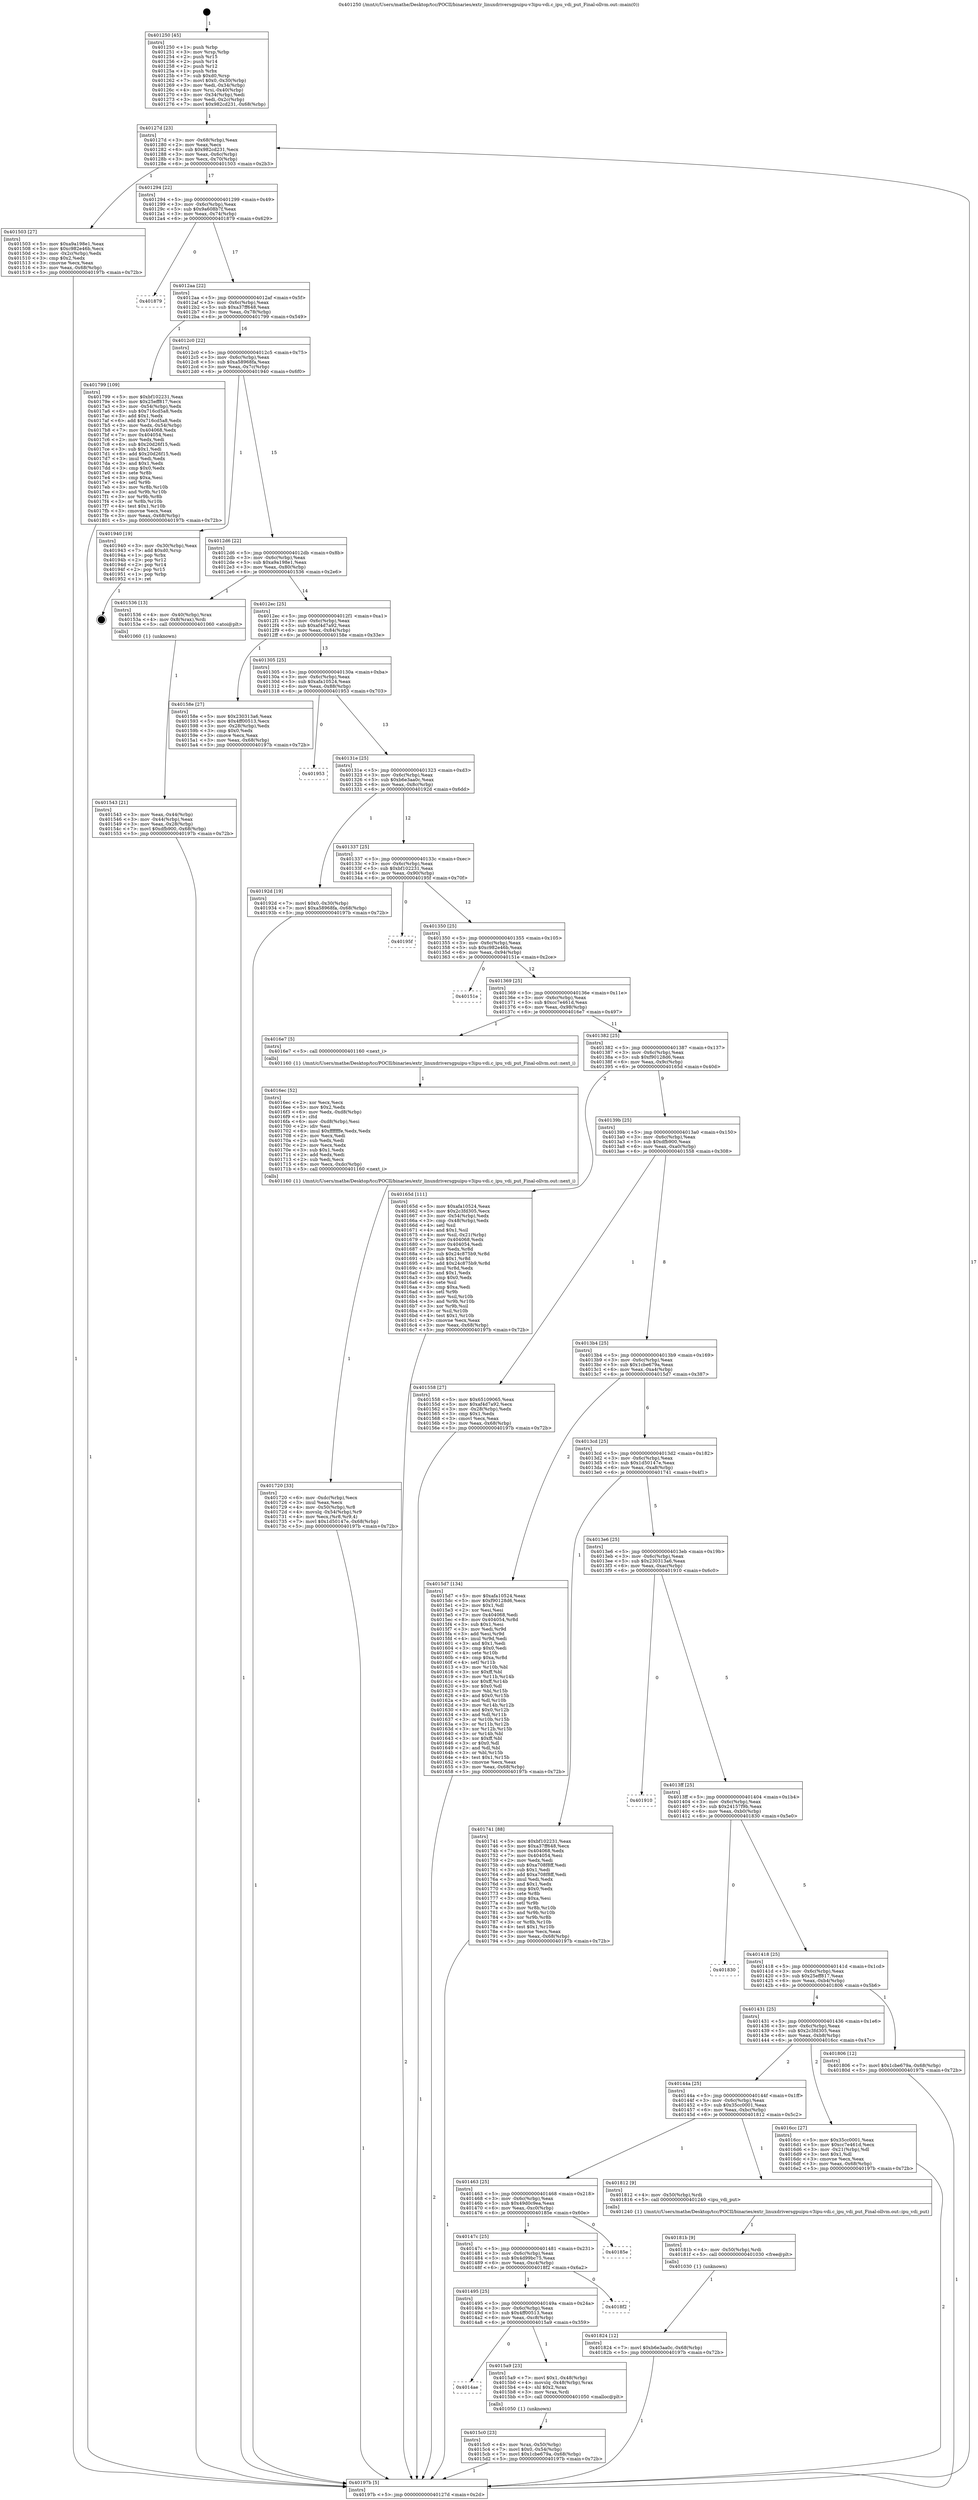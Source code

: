 digraph "0x401250" {
  label = "0x401250 (/mnt/c/Users/mathe/Desktop/tcc/POCII/binaries/extr_linuxdriversgpuipu-v3ipu-vdi.c_ipu_vdi_put_Final-ollvm.out::main(0))"
  labelloc = "t"
  node[shape=record]

  Entry [label="",width=0.3,height=0.3,shape=circle,fillcolor=black,style=filled]
  "0x40127d" [label="{
     0x40127d [23]\l
     | [instrs]\l
     &nbsp;&nbsp;0x40127d \<+3\>: mov -0x68(%rbp),%eax\l
     &nbsp;&nbsp;0x401280 \<+2\>: mov %eax,%ecx\l
     &nbsp;&nbsp;0x401282 \<+6\>: sub $0x982cd231,%ecx\l
     &nbsp;&nbsp;0x401288 \<+3\>: mov %eax,-0x6c(%rbp)\l
     &nbsp;&nbsp;0x40128b \<+3\>: mov %ecx,-0x70(%rbp)\l
     &nbsp;&nbsp;0x40128e \<+6\>: je 0000000000401503 \<main+0x2b3\>\l
  }"]
  "0x401503" [label="{
     0x401503 [27]\l
     | [instrs]\l
     &nbsp;&nbsp;0x401503 \<+5\>: mov $0xa9a198e1,%eax\l
     &nbsp;&nbsp;0x401508 \<+5\>: mov $0xc982e46b,%ecx\l
     &nbsp;&nbsp;0x40150d \<+3\>: mov -0x2c(%rbp),%edx\l
     &nbsp;&nbsp;0x401510 \<+3\>: cmp $0x2,%edx\l
     &nbsp;&nbsp;0x401513 \<+3\>: cmovne %ecx,%eax\l
     &nbsp;&nbsp;0x401516 \<+3\>: mov %eax,-0x68(%rbp)\l
     &nbsp;&nbsp;0x401519 \<+5\>: jmp 000000000040197b \<main+0x72b\>\l
  }"]
  "0x401294" [label="{
     0x401294 [22]\l
     | [instrs]\l
     &nbsp;&nbsp;0x401294 \<+5\>: jmp 0000000000401299 \<main+0x49\>\l
     &nbsp;&nbsp;0x401299 \<+3\>: mov -0x6c(%rbp),%eax\l
     &nbsp;&nbsp;0x40129c \<+5\>: sub $0x9a608b7f,%eax\l
     &nbsp;&nbsp;0x4012a1 \<+3\>: mov %eax,-0x74(%rbp)\l
     &nbsp;&nbsp;0x4012a4 \<+6\>: je 0000000000401879 \<main+0x629\>\l
  }"]
  "0x40197b" [label="{
     0x40197b [5]\l
     | [instrs]\l
     &nbsp;&nbsp;0x40197b \<+5\>: jmp 000000000040127d \<main+0x2d\>\l
  }"]
  "0x401250" [label="{
     0x401250 [45]\l
     | [instrs]\l
     &nbsp;&nbsp;0x401250 \<+1\>: push %rbp\l
     &nbsp;&nbsp;0x401251 \<+3\>: mov %rsp,%rbp\l
     &nbsp;&nbsp;0x401254 \<+2\>: push %r15\l
     &nbsp;&nbsp;0x401256 \<+2\>: push %r14\l
     &nbsp;&nbsp;0x401258 \<+2\>: push %r12\l
     &nbsp;&nbsp;0x40125a \<+1\>: push %rbx\l
     &nbsp;&nbsp;0x40125b \<+7\>: sub $0xd0,%rsp\l
     &nbsp;&nbsp;0x401262 \<+7\>: movl $0x0,-0x30(%rbp)\l
     &nbsp;&nbsp;0x401269 \<+3\>: mov %edi,-0x34(%rbp)\l
     &nbsp;&nbsp;0x40126c \<+4\>: mov %rsi,-0x40(%rbp)\l
     &nbsp;&nbsp;0x401270 \<+3\>: mov -0x34(%rbp),%edi\l
     &nbsp;&nbsp;0x401273 \<+3\>: mov %edi,-0x2c(%rbp)\l
     &nbsp;&nbsp;0x401276 \<+7\>: movl $0x982cd231,-0x68(%rbp)\l
  }"]
  Exit [label="",width=0.3,height=0.3,shape=circle,fillcolor=black,style=filled,peripheries=2]
  "0x401879" [label="{
     0x401879\l
  }", style=dashed]
  "0x4012aa" [label="{
     0x4012aa [22]\l
     | [instrs]\l
     &nbsp;&nbsp;0x4012aa \<+5\>: jmp 00000000004012af \<main+0x5f\>\l
     &nbsp;&nbsp;0x4012af \<+3\>: mov -0x6c(%rbp),%eax\l
     &nbsp;&nbsp;0x4012b2 \<+5\>: sub $0xa37ff648,%eax\l
     &nbsp;&nbsp;0x4012b7 \<+3\>: mov %eax,-0x78(%rbp)\l
     &nbsp;&nbsp;0x4012ba \<+6\>: je 0000000000401799 \<main+0x549\>\l
  }"]
  "0x401824" [label="{
     0x401824 [12]\l
     | [instrs]\l
     &nbsp;&nbsp;0x401824 \<+7\>: movl $0xb6e3aa0c,-0x68(%rbp)\l
     &nbsp;&nbsp;0x40182b \<+5\>: jmp 000000000040197b \<main+0x72b\>\l
  }"]
  "0x401799" [label="{
     0x401799 [109]\l
     | [instrs]\l
     &nbsp;&nbsp;0x401799 \<+5\>: mov $0xbf102231,%eax\l
     &nbsp;&nbsp;0x40179e \<+5\>: mov $0x25eff817,%ecx\l
     &nbsp;&nbsp;0x4017a3 \<+3\>: mov -0x54(%rbp),%edx\l
     &nbsp;&nbsp;0x4017a6 \<+6\>: sub $0x716cd5a8,%edx\l
     &nbsp;&nbsp;0x4017ac \<+3\>: add $0x1,%edx\l
     &nbsp;&nbsp;0x4017af \<+6\>: add $0x716cd5a8,%edx\l
     &nbsp;&nbsp;0x4017b5 \<+3\>: mov %edx,-0x54(%rbp)\l
     &nbsp;&nbsp;0x4017b8 \<+7\>: mov 0x404068,%edx\l
     &nbsp;&nbsp;0x4017bf \<+7\>: mov 0x404054,%esi\l
     &nbsp;&nbsp;0x4017c6 \<+2\>: mov %edx,%edi\l
     &nbsp;&nbsp;0x4017c8 \<+6\>: sub $0x20d26f15,%edi\l
     &nbsp;&nbsp;0x4017ce \<+3\>: sub $0x1,%edi\l
     &nbsp;&nbsp;0x4017d1 \<+6\>: add $0x20d26f15,%edi\l
     &nbsp;&nbsp;0x4017d7 \<+3\>: imul %edi,%edx\l
     &nbsp;&nbsp;0x4017da \<+3\>: and $0x1,%edx\l
     &nbsp;&nbsp;0x4017dd \<+3\>: cmp $0x0,%edx\l
     &nbsp;&nbsp;0x4017e0 \<+4\>: sete %r8b\l
     &nbsp;&nbsp;0x4017e4 \<+3\>: cmp $0xa,%esi\l
     &nbsp;&nbsp;0x4017e7 \<+4\>: setl %r9b\l
     &nbsp;&nbsp;0x4017eb \<+3\>: mov %r8b,%r10b\l
     &nbsp;&nbsp;0x4017ee \<+3\>: and %r9b,%r10b\l
     &nbsp;&nbsp;0x4017f1 \<+3\>: xor %r9b,%r8b\l
     &nbsp;&nbsp;0x4017f4 \<+3\>: or %r8b,%r10b\l
     &nbsp;&nbsp;0x4017f7 \<+4\>: test $0x1,%r10b\l
     &nbsp;&nbsp;0x4017fb \<+3\>: cmovne %ecx,%eax\l
     &nbsp;&nbsp;0x4017fe \<+3\>: mov %eax,-0x68(%rbp)\l
     &nbsp;&nbsp;0x401801 \<+5\>: jmp 000000000040197b \<main+0x72b\>\l
  }"]
  "0x4012c0" [label="{
     0x4012c0 [22]\l
     | [instrs]\l
     &nbsp;&nbsp;0x4012c0 \<+5\>: jmp 00000000004012c5 \<main+0x75\>\l
     &nbsp;&nbsp;0x4012c5 \<+3\>: mov -0x6c(%rbp),%eax\l
     &nbsp;&nbsp;0x4012c8 \<+5\>: sub $0xa58968fa,%eax\l
     &nbsp;&nbsp;0x4012cd \<+3\>: mov %eax,-0x7c(%rbp)\l
     &nbsp;&nbsp;0x4012d0 \<+6\>: je 0000000000401940 \<main+0x6f0\>\l
  }"]
  "0x40181b" [label="{
     0x40181b [9]\l
     | [instrs]\l
     &nbsp;&nbsp;0x40181b \<+4\>: mov -0x50(%rbp),%rdi\l
     &nbsp;&nbsp;0x40181f \<+5\>: call 0000000000401030 \<free@plt\>\l
     | [calls]\l
     &nbsp;&nbsp;0x401030 \{1\} (unknown)\l
  }"]
  "0x401940" [label="{
     0x401940 [19]\l
     | [instrs]\l
     &nbsp;&nbsp;0x401940 \<+3\>: mov -0x30(%rbp),%eax\l
     &nbsp;&nbsp;0x401943 \<+7\>: add $0xd0,%rsp\l
     &nbsp;&nbsp;0x40194a \<+1\>: pop %rbx\l
     &nbsp;&nbsp;0x40194b \<+2\>: pop %r12\l
     &nbsp;&nbsp;0x40194d \<+2\>: pop %r14\l
     &nbsp;&nbsp;0x40194f \<+2\>: pop %r15\l
     &nbsp;&nbsp;0x401951 \<+1\>: pop %rbp\l
     &nbsp;&nbsp;0x401952 \<+1\>: ret\l
  }"]
  "0x4012d6" [label="{
     0x4012d6 [22]\l
     | [instrs]\l
     &nbsp;&nbsp;0x4012d6 \<+5\>: jmp 00000000004012db \<main+0x8b\>\l
     &nbsp;&nbsp;0x4012db \<+3\>: mov -0x6c(%rbp),%eax\l
     &nbsp;&nbsp;0x4012de \<+5\>: sub $0xa9a198e1,%eax\l
     &nbsp;&nbsp;0x4012e3 \<+3\>: mov %eax,-0x80(%rbp)\l
     &nbsp;&nbsp;0x4012e6 \<+6\>: je 0000000000401536 \<main+0x2e6\>\l
  }"]
  "0x401720" [label="{
     0x401720 [33]\l
     | [instrs]\l
     &nbsp;&nbsp;0x401720 \<+6\>: mov -0xdc(%rbp),%ecx\l
     &nbsp;&nbsp;0x401726 \<+3\>: imul %eax,%ecx\l
     &nbsp;&nbsp;0x401729 \<+4\>: mov -0x50(%rbp),%r8\l
     &nbsp;&nbsp;0x40172d \<+4\>: movslq -0x54(%rbp),%r9\l
     &nbsp;&nbsp;0x401731 \<+4\>: mov %ecx,(%r8,%r9,4)\l
     &nbsp;&nbsp;0x401735 \<+7\>: movl $0x1d50147e,-0x68(%rbp)\l
     &nbsp;&nbsp;0x40173c \<+5\>: jmp 000000000040197b \<main+0x72b\>\l
  }"]
  "0x401536" [label="{
     0x401536 [13]\l
     | [instrs]\l
     &nbsp;&nbsp;0x401536 \<+4\>: mov -0x40(%rbp),%rax\l
     &nbsp;&nbsp;0x40153a \<+4\>: mov 0x8(%rax),%rdi\l
     &nbsp;&nbsp;0x40153e \<+5\>: call 0000000000401060 \<atoi@plt\>\l
     | [calls]\l
     &nbsp;&nbsp;0x401060 \{1\} (unknown)\l
  }"]
  "0x4012ec" [label="{
     0x4012ec [25]\l
     | [instrs]\l
     &nbsp;&nbsp;0x4012ec \<+5\>: jmp 00000000004012f1 \<main+0xa1\>\l
     &nbsp;&nbsp;0x4012f1 \<+3\>: mov -0x6c(%rbp),%eax\l
     &nbsp;&nbsp;0x4012f4 \<+5\>: sub $0xaf4d7a92,%eax\l
     &nbsp;&nbsp;0x4012f9 \<+6\>: mov %eax,-0x84(%rbp)\l
     &nbsp;&nbsp;0x4012ff \<+6\>: je 000000000040158e \<main+0x33e\>\l
  }"]
  "0x401543" [label="{
     0x401543 [21]\l
     | [instrs]\l
     &nbsp;&nbsp;0x401543 \<+3\>: mov %eax,-0x44(%rbp)\l
     &nbsp;&nbsp;0x401546 \<+3\>: mov -0x44(%rbp),%eax\l
     &nbsp;&nbsp;0x401549 \<+3\>: mov %eax,-0x28(%rbp)\l
     &nbsp;&nbsp;0x40154c \<+7\>: movl $0xdfb900,-0x68(%rbp)\l
     &nbsp;&nbsp;0x401553 \<+5\>: jmp 000000000040197b \<main+0x72b\>\l
  }"]
  "0x4016ec" [label="{
     0x4016ec [52]\l
     | [instrs]\l
     &nbsp;&nbsp;0x4016ec \<+2\>: xor %ecx,%ecx\l
     &nbsp;&nbsp;0x4016ee \<+5\>: mov $0x2,%edx\l
     &nbsp;&nbsp;0x4016f3 \<+6\>: mov %edx,-0xd8(%rbp)\l
     &nbsp;&nbsp;0x4016f9 \<+1\>: cltd\l
     &nbsp;&nbsp;0x4016fa \<+6\>: mov -0xd8(%rbp),%esi\l
     &nbsp;&nbsp;0x401700 \<+2\>: idiv %esi\l
     &nbsp;&nbsp;0x401702 \<+6\>: imul $0xfffffffe,%edx,%edx\l
     &nbsp;&nbsp;0x401708 \<+2\>: mov %ecx,%edi\l
     &nbsp;&nbsp;0x40170a \<+2\>: sub %edx,%edi\l
     &nbsp;&nbsp;0x40170c \<+2\>: mov %ecx,%edx\l
     &nbsp;&nbsp;0x40170e \<+3\>: sub $0x1,%edx\l
     &nbsp;&nbsp;0x401711 \<+2\>: add %edx,%edi\l
     &nbsp;&nbsp;0x401713 \<+2\>: sub %edi,%ecx\l
     &nbsp;&nbsp;0x401715 \<+6\>: mov %ecx,-0xdc(%rbp)\l
     &nbsp;&nbsp;0x40171b \<+5\>: call 0000000000401160 \<next_i\>\l
     | [calls]\l
     &nbsp;&nbsp;0x401160 \{1\} (/mnt/c/Users/mathe/Desktop/tcc/POCII/binaries/extr_linuxdriversgpuipu-v3ipu-vdi.c_ipu_vdi_put_Final-ollvm.out::next_i)\l
  }"]
  "0x40158e" [label="{
     0x40158e [27]\l
     | [instrs]\l
     &nbsp;&nbsp;0x40158e \<+5\>: mov $0x230313a6,%eax\l
     &nbsp;&nbsp;0x401593 \<+5\>: mov $0x4ff00513,%ecx\l
     &nbsp;&nbsp;0x401598 \<+3\>: mov -0x28(%rbp),%edx\l
     &nbsp;&nbsp;0x40159b \<+3\>: cmp $0x0,%edx\l
     &nbsp;&nbsp;0x40159e \<+3\>: cmove %ecx,%eax\l
     &nbsp;&nbsp;0x4015a1 \<+3\>: mov %eax,-0x68(%rbp)\l
     &nbsp;&nbsp;0x4015a4 \<+5\>: jmp 000000000040197b \<main+0x72b\>\l
  }"]
  "0x401305" [label="{
     0x401305 [25]\l
     | [instrs]\l
     &nbsp;&nbsp;0x401305 \<+5\>: jmp 000000000040130a \<main+0xba\>\l
     &nbsp;&nbsp;0x40130a \<+3\>: mov -0x6c(%rbp),%eax\l
     &nbsp;&nbsp;0x40130d \<+5\>: sub $0xafa10524,%eax\l
     &nbsp;&nbsp;0x401312 \<+6\>: mov %eax,-0x88(%rbp)\l
     &nbsp;&nbsp;0x401318 \<+6\>: je 0000000000401953 \<main+0x703\>\l
  }"]
  "0x4015c0" [label="{
     0x4015c0 [23]\l
     | [instrs]\l
     &nbsp;&nbsp;0x4015c0 \<+4\>: mov %rax,-0x50(%rbp)\l
     &nbsp;&nbsp;0x4015c4 \<+7\>: movl $0x0,-0x54(%rbp)\l
     &nbsp;&nbsp;0x4015cb \<+7\>: movl $0x1cbe679a,-0x68(%rbp)\l
     &nbsp;&nbsp;0x4015d2 \<+5\>: jmp 000000000040197b \<main+0x72b\>\l
  }"]
  "0x401953" [label="{
     0x401953\l
  }", style=dashed]
  "0x40131e" [label="{
     0x40131e [25]\l
     | [instrs]\l
     &nbsp;&nbsp;0x40131e \<+5\>: jmp 0000000000401323 \<main+0xd3\>\l
     &nbsp;&nbsp;0x401323 \<+3\>: mov -0x6c(%rbp),%eax\l
     &nbsp;&nbsp;0x401326 \<+5\>: sub $0xb6e3aa0c,%eax\l
     &nbsp;&nbsp;0x40132b \<+6\>: mov %eax,-0x8c(%rbp)\l
     &nbsp;&nbsp;0x401331 \<+6\>: je 000000000040192d \<main+0x6dd\>\l
  }"]
  "0x4014ae" [label="{
     0x4014ae\l
  }", style=dashed]
  "0x40192d" [label="{
     0x40192d [19]\l
     | [instrs]\l
     &nbsp;&nbsp;0x40192d \<+7\>: movl $0x0,-0x30(%rbp)\l
     &nbsp;&nbsp;0x401934 \<+7\>: movl $0xa58968fa,-0x68(%rbp)\l
     &nbsp;&nbsp;0x40193b \<+5\>: jmp 000000000040197b \<main+0x72b\>\l
  }"]
  "0x401337" [label="{
     0x401337 [25]\l
     | [instrs]\l
     &nbsp;&nbsp;0x401337 \<+5\>: jmp 000000000040133c \<main+0xec\>\l
     &nbsp;&nbsp;0x40133c \<+3\>: mov -0x6c(%rbp),%eax\l
     &nbsp;&nbsp;0x40133f \<+5\>: sub $0xbf102231,%eax\l
     &nbsp;&nbsp;0x401344 \<+6\>: mov %eax,-0x90(%rbp)\l
     &nbsp;&nbsp;0x40134a \<+6\>: je 000000000040195f \<main+0x70f\>\l
  }"]
  "0x4015a9" [label="{
     0x4015a9 [23]\l
     | [instrs]\l
     &nbsp;&nbsp;0x4015a9 \<+7\>: movl $0x1,-0x48(%rbp)\l
     &nbsp;&nbsp;0x4015b0 \<+4\>: movslq -0x48(%rbp),%rax\l
     &nbsp;&nbsp;0x4015b4 \<+4\>: shl $0x2,%rax\l
     &nbsp;&nbsp;0x4015b8 \<+3\>: mov %rax,%rdi\l
     &nbsp;&nbsp;0x4015bb \<+5\>: call 0000000000401050 \<malloc@plt\>\l
     | [calls]\l
     &nbsp;&nbsp;0x401050 \{1\} (unknown)\l
  }"]
  "0x40195f" [label="{
     0x40195f\l
  }", style=dashed]
  "0x401350" [label="{
     0x401350 [25]\l
     | [instrs]\l
     &nbsp;&nbsp;0x401350 \<+5\>: jmp 0000000000401355 \<main+0x105\>\l
     &nbsp;&nbsp;0x401355 \<+3\>: mov -0x6c(%rbp),%eax\l
     &nbsp;&nbsp;0x401358 \<+5\>: sub $0xc982e46b,%eax\l
     &nbsp;&nbsp;0x40135d \<+6\>: mov %eax,-0x94(%rbp)\l
     &nbsp;&nbsp;0x401363 \<+6\>: je 000000000040151e \<main+0x2ce\>\l
  }"]
  "0x401495" [label="{
     0x401495 [25]\l
     | [instrs]\l
     &nbsp;&nbsp;0x401495 \<+5\>: jmp 000000000040149a \<main+0x24a\>\l
     &nbsp;&nbsp;0x40149a \<+3\>: mov -0x6c(%rbp),%eax\l
     &nbsp;&nbsp;0x40149d \<+5\>: sub $0x4ff00513,%eax\l
     &nbsp;&nbsp;0x4014a2 \<+6\>: mov %eax,-0xc8(%rbp)\l
     &nbsp;&nbsp;0x4014a8 \<+6\>: je 00000000004015a9 \<main+0x359\>\l
  }"]
  "0x40151e" [label="{
     0x40151e\l
  }", style=dashed]
  "0x401369" [label="{
     0x401369 [25]\l
     | [instrs]\l
     &nbsp;&nbsp;0x401369 \<+5\>: jmp 000000000040136e \<main+0x11e\>\l
     &nbsp;&nbsp;0x40136e \<+3\>: mov -0x6c(%rbp),%eax\l
     &nbsp;&nbsp;0x401371 \<+5\>: sub $0xcc7e461d,%eax\l
     &nbsp;&nbsp;0x401376 \<+6\>: mov %eax,-0x98(%rbp)\l
     &nbsp;&nbsp;0x40137c \<+6\>: je 00000000004016e7 \<main+0x497\>\l
  }"]
  "0x4018f2" [label="{
     0x4018f2\l
  }", style=dashed]
  "0x4016e7" [label="{
     0x4016e7 [5]\l
     | [instrs]\l
     &nbsp;&nbsp;0x4016e7 \<+5\>: call 0000000000401160 \<next_i\>\l
     | [calls]\l
     &nbsp;&nbsp;0x401160 \{1\} (/mnt/c/Users/mathe/Desktop/tcc/POCII/binaries/extr_linuxdriversgpuipu-v3ipu-vdi.c_ipu_vdi_put_Final-ollvm.out::next_i)\l
  }"]
  "0x401382" [label="{
     0x401382 [25]\l
     | [instrs]\l
     &nbsp;&nbsp;0x401382 \<+5\>: jmp 0000000000401387 \<main+0x137\>\l
     &nbsp;&nbsp;0x401387 \<+3\>: mov -0x6c(%rbp),%eax\l
     &nbsp;&nbsp;0x40138a \<+5\>: sub $0xf90128d6,%eax\l
     &nbsp;&nbsp;0x40138f \<+6\>: mov %eax,-0x9c(%rbp)\l
     &nbsp;&nbsp;0x401395 \<+6\>: je 000000000040165d \<main+0x40d\>\l
  }"]
  "0x40147c" [label="{
     0x40147c [25]\l
     | [instrs]\l
     &nbsp;&nbsp;0x40147c \<+5\>: jmp 0000000000401481 \<main+0x231\>\l
     &nbsp;&nbsp;0x401481 \<+3\>: mov -0x6c(%rbp),%eax\l
     &nbsp;&nbsp;0x401484 \<+5\>: sub $0x4d99bc75,%eax\l
     &nbsp;&nbsp;0x401489 \<+6\>: mov %eax,-0xc4(%rbp)\l
     &nbsp;&nbsp;0x40148f \<+6\>: je 00000000004018f2 \<main+0x6a2\>\l
  }"]
  "0x40165d" [label="{
     0x40165d [111]\l
     | [instrs]\l
     &nbsp;&nbsp;0x40165d \<+5\>: mov $0xafa10524,%eax\l
     &nbsp;&nbsp;0x401662 \<+5\>: mov $0x2c3fd305,%ecx\l
     &nbsp;&nbsp;0x401667 \<+3\>: mov -0x54(%rbp),%edx\l
     &nbsp;&nbsp;0x40166a \<+3\>: cmp -0x48(%rbp),%edx\l
     &nbsp;&nbsp;0x40166d \<+4\>: setl %sil\l
     &nbsp;&nbsp;0x401671 \<+4\>: and $0x1,%sil\l
     &nbsp;&nbsp;0x401675 \<+4\>: mov %sil,-0x21(%rbp)\l
     &nbsp;&nbsp;0x401679 \<+7\>: mov 0x404068,%edx\l
     &nbsp;&nbsp;0x401680 \<+7\>: mov 0x404054,%edi\l
     &nbsp;&nbsp;0x401687 \<+3\>: mov %edx,%r8d\l
     &nbsp;&nbsp;0x40168a \<+7\>: sub $0x24c875b9,%r8d\l
     &nbsp;&nbsp;0x401691 \<+4\>: sub $0x1,%r8d\l
     &nbsp;&nbsp;0x401695 \<+7\>: add $0x24c875b9,%r8d\l
     &nbsp;&nbsp;0x40169c \<+4\>: imul %r8d,%edx\l
     &nbsp;&nbsp;0x4016a0 \<+3\>: and $0x1,%edx\l
     &nbsp;&nbsp;0x4016a3 \<+3\>: cmp $0x0,%edx\l
     &nbsp;&nbsp;0x4016a6 \<+4\>: sete %sil\l
     &nbsp;&nbsp;0x4016aa \<+3\>: cmp $0xa,%edi\l
     &nbsp;&nbsp;0x4016ad \<+4\>: setl %r9b\l
     &nbsp;&nbsp;0x4016b1 \<+3\>: mov %sil,%r10b\l
     &nbsp;&nbsp;0x4016b4 \<+3\>: and %r9b,%r10b\l
     &nbsp;&nbsp;0x4016b7 \<+3\>: xor %r9b,%sil\l
     &nbsp;&nbsp;0x4016ba \<+3\>: or %sil,%r10b\l
     &nbsp;&nbsp;0x4016bd \<+4\>: test $0x1,%r10b\l
     &nbsp;&nbsp;0x4016c1 \<+3\>: cmovne %ecx,%eax\l
     &nbsp;&nbsp;0x4016c4 \<+3\>: mov %eax,-0x68(%rbp)\l
     &nbsp;&nbsp;0x4016c7 \<+5\>: jmp 000000000040197b \<main+0x72b\>\l
  }"]
  "0x40139b" [label="{
     0x40139b [25]\l
     | [instrs]\l
     &nbsp;&nbsp;0x40139b \<+5\>: jmp 00000000004013a0 \<main+0x150\>\l
     &nbsp;&nbsp;0x4013a0 \<+3\>: mov -0x6c(%rbp),%eax\l
     &nbsp;&nbsp;0x4013a3 \<+5\>: sub $0xdfb900,%eax\l
     &nbsp;&nbsp;0x4013a8 \<+6\>: mov %eax,-0xa0(%rbp)\l
     &nbsp;&nbsp;0x4013ae \<+6\>: je 0000000000401558 \<main+0x308\>\l
  }"]
  "0x40185e" [label="{
     0x40185e\l
  }", style=dashed]
  "0x401558" [label="{
     0x401558 [27]\l
     | [instrs]\l
     &nbsp;&nbsp;0x401558 \<+5\>: mov $0x65109065,%eax\l
     &nbsp;&nbsp;0x40155d \<+5\>: mov $0xaf4d7a92,%ecx\l
     &nbsp;&nbsp;0x401562 \<+3\>: mov -0x28(%rbp),%edx\l
     &nbsp;&nbsp;0x401565 \<+3\>: cmp $0x1,%edx\l
     &nbsp;&nbsp;0x401568 \<+3\>: cmovl %ecx,%eax\l
     &nbsp;&nbsp;0x40156b \<+3\>: mov %eax,-0x68(%rbp)\l
     &nbsp;&nbsp;0x40156e \<+5\>: jmp 000000000040197b \<main+0x72b\>\l
  }"]
  "0x4013b4" [label="{
     0x4013b4 [25]\l
     | [instrs]\l
     &nbsp;&nbsp;0x4013b4 \<+5\>: jmp 00000000004013b9 \<main+0x169\>\l
     &nbsp;&nbsp;0x4013b9 \<+3\>: mov -0x6c(%rbp),%eax\l
     &nbsp;&nbsp;0x4013bc \<+5\>: sub $0x1cbe679a,%eax\l
     &nbsp;&nbsp;0x4013c1 \<+6\>: mov %eax,-0xa4(%rbp)\l
     &nbsp;&nbsp;0x4013c7 \<+6\>: je 00000000004015d7 \<main+0x387\>\l
  }"]
  "0x401463" [label="{
     0x401463 [25]\l
     | [instrs]\l
     &nbsp;&nbsp;0x401463 \<+5\>: jmp 0000000000401468 \<main+0x218\>\l
     &nbsp;&nbsp;0x401468 \<+3\>: mov -0x6c(%rbp),%eax\l
     &nbsp;&nbsp;0x40146b \<+5\>: sub $0x49d0c9ea,%eax\l
     &nbsp;&nbsp;0x401470 \<+6\>: mov %eax,-0xc0(%rbp)\l
     &nbsp;&nbsp;0x401476 \<+6\>: je 000000000040185e \<main+0x60e\>\l
  }"]
  "0x4015d7" [label="{
     0x4015d7 [134]\l
     | [instrs]\l
     &nbsp;&nbsp;0x4015d7 \<+5\>: mov $0xafa10524,%eax\l
     &nbsp;&nbsp;0x4015dc \<+5\>: mov $0xf90128d6,%ecx\l
     &nbsp;&nbsp;0x4015e1 \<+2\>: mov $0x1,%dl\l
     &nbsp;&nbsp;0x4015e3 \<+2\>: xor %esi,%esi\l
     &nbsp;&nbsp;0x4015e5 \<+7\>: mov 0x404068,%edi\l
     &nbsp;&nbsp;0x4015ec \<+8\>: mov 0x404054,%r8d\l
     &nbsp;&nbsp;0x4015f4 \<+3\>: sub $0x1,%esi\l
     &nbsp;&nbsp;0x4015f7 \<+3\>: mov %edi,%r9d\l
     &nbsp;&nbsp;0x4015fa \<+3\>: add %esi,%r9d\l
     &nbsp;&nbsp;0x4015fd \<+4\>: imul %r9d,%edi\l
     &nbsp;&nbsp;0x401601 \<+3\>: and $0x1,%edi\l
     &nbsp;&nbsp;0x401604 \<+3\>: cmp $0x0,%edi\l
     &nbsp;&nbsp;0x401607 \<+4\>: sete %r10b\l
     &nbsp;&nbsp;0x40160b \<+4\>: cmp $0xa,%r8d\l
     &nbsp;&nbsp;0x40160f \<+4\>: setl %r11b\l
     &nbsp;&nbsp;0x401613 \<+3\>: mov %r10b,%bl\l
     &nbsp;&nbsp;0x401616 \<+3\>: xor $0xff,%bl\l
     &nbsp;&nbsp;0x401619 \<+3\>: mov %r11b,%r14b\l
     &nbsp;&nbsp;0x40161c \<+4\>: xor $0xff,%r14b\l
     &nbsp;&nbsp;0x401620 \<+3\>: xor $0x0,%dl\l
     &nbsp;&nbsp;0x401623 \<+3\>: mov %bl,%r15b\l
     &nbsp;&nbsp;0x401626 \<+4\>: and $0x0,%r15b\l
     &nbsp;&nbsp;0x40162a \<+3\>: and %dl,%r10b\l
     &nbsp;&nbsp;0x40162d \<+3\>: mov %r14b,%r12b\l
     &nbsp;&nbsp;0x401630 \<+4\>: and $0x0,%r12b\l
     &nbsp;&nbsp;0x401634 \<+3\>: and %dl,%r11b\l
     &nbsp;&nbsp;0x401637 \<+3\>: or %r10b,%r15b\l
     &nbsp;&nbsp;0x40163a \<+3\>: or %r11b,%r12b\l
     &nbsp;&nbsp;0x40163d \<+3\>: xor %r12b,%r15b\l
     &nbsp;&nbsp;0x401640 \<+3\>: or %r14b,%bl\l
     &nbsp;&nbsp;0x401643 \<+3\>: xor $0xff,%bl\l
     &nbsp;&nbsp;0x401646 \<+3\>: or $0x0,%dl\l
     &nbsp;&nbsp;0x401649 \<+2\>: and %dl,%bl\l
     &nbsp;&nbsp;0x40164b \<+3\>: or %bl,%r15b\l
     &nbsp;&nbsp;0x40164e \<+4\>: test $0x1,%r15b\l
     &nbsp;&nbsp;0x401652 \<+3\>: cmovne %ecx,%eax\l
     &nbsp;&nbsp;0x401655 \<+3\>: mov %eax,-0x68(%rbp)\l
     &nbsp;&nbsp;0x401658 \<+5\>: jmp 000000000040197b \<main+0x72b\>\l
  }"]
  "0x4013cd" [label="{
     0x4013cd [25]\l
     | [instrs]\l
     &nbsp;&nbsp;0x4013cd \<+5\>: jmp 00000000004013d2 \<main+0x182\>\l
     &nbsp;&nbsp;0x4013d2 \<+3\>: mov -0x6c(%rbp),%eax\l
     &nbsp;&nbsp;0x4013d5 \<+5\>: sub $0x1d50147e,%eax\l
     &nbsp;&nbsp;0x4013da \<+6\>: mov %eax,-0xa8(%rbp)\l
     &nbsp;&nbsp;0x4013e0 \<+6\>: je 0000000000401741 \<main+0x4f1\>\l
  }"]
  "0x401812" [label="{
     0x401812 [9]\l
     | [instrs]\l
     &nbsp;&nbsp;0x401812 \<+4\>: mov -0x50(%rbp),%rdi\l
     &nbsp;&nbsp;0x401816 \<+5\>: call 0000000000401240 \<ipu_vdi_put\>\l
     | [calls]\l
     &nbsp;&nbsp;0x401240 \{1\} (/mnt/c/Users/mathe/Desktop/tcc/POCII/binaries/extr_linuxdriversgpuipu-v3ipu-vdi.c_ipu_vdi_put_Final-ollvm.out::ipu_vdi_put)\l
  }"]
  "0x401741" [label="{
     0x401741 [88]\l
     | [instrs]\l
     &nbsp;&nbsp;0x401741 \<+5\>: mov $0xbf102231,%eax\l
     &nbsp;&nbsp;0x401746 \<+5\>: mov $0xa37ff648,%ecx\l
     &nbsp;&nbsp;0x40174b \<+7\>: mov 0x404068,%edx\l
     &nbsp;&nbsp;0x401752 \<+7\>: mov 0x404054,%esi\l
     &nbsp;&nbsp;0x401759 \<+2\>: mov %edx,%edi\l
     &nbsp;&nbsp;0x40175b \<+6\>: sub $0xa708f8ff,%edi\l
     &nbsp;&nbsp;0x401761 \<+3\>: sub $0x1,%edi\l
     &nbsp;&nbsp;0x401764 \<+6\>: add $0xa708f8ff,%edi\l
     &nbsp;&nbsp;0x40176a \<+3\>: imul %edi,%edx\l
     &nbsp;&nbsp;0x40176d \<+3\>: and $0x1,%edx\l
     &nbsp;&nbsp;0x401770 \<+3\>: cmp $0x0,%edx\l
     &nbsp;&nbsp;0x401773 \<+4\>: sete %r8b\l
     &nbsp;&nbsp;0x401777 \<+3\>: cmp $0xa,%esi\l
     &nbsp;&nbsp;0x40177a \<+4\>: setl %r9b\l
     &nbsp;&nbsp;0x40177e \<+3\>: mov %r8b,%r10b\l
     &nbsp;&nbsp;0x401781 \<+3\>: and %r9b,%r10b\l
     &nbsp;&nbsp;0x401784 \<+3\>: xor %r9b,%r8b\l
     &nbsp;&nbsp;0x401787 \<+3\>: or %r8b,%r10b\l
     &nbsp;&nbsp;0x40178a \<+4\>: test $0x1,%r10b\l
     &nbsp;&nbsp;0x40178e \<+3\>: cmovne %ecx,%eax\l
     &nbsp;&nbsp;0x401791 \<+3\>: mov %eax,-0x68(%rbp)\l
     &nbsp;&nbsp;0x401794 \<+5\>: jmp 000000000040197b \<main+0x72b\>\l
  }"]
  "0x4013e6" [label="{
     0x4013e6 [25]\l
     | [instrs]\l
     &nbsp;&nbsp;0x4013e6 \<+5\>: jmp 00000000004013eb \<main+0x19b\>\l
     &nbsp;&nbsp;0x4013eb \<+3\>: mov -0x6c(%rbp),%eax\l
     &nbsp;&nbsp;0x4013ee \<+5\>: sub $0x230313a6,%eax\l
     &nbsp;&nbsp;0x4013f3 \<+6\>: mov %eax,-0xac(%rbp)\l
     &nbsp;&nbsp;0x4013f9 \<+6\>: je 0000000000401910 \<main+0x6c0\>\l
  }"]
  "0x40144a" [label="{
     0x40144a [25]\l
     | [instrs]\l
     &nbsp;&nbsp;0x40144a \<+5\>: jmp 000000000040144f \<main+0x1ff\>\l
     &nbsp;&nbsp;0x40144f \<+3\>: mov -0x6c(%rbp),%eax\l
     &nbsp;&nbsp;0x401452 \<+5\>: sub $0x35cc0001,%eax\l
     &nbsp;&nbsp;0x401457 \<+6\>: mov %eax,-0xbc(%rbp)\l
     &nbsp;&nbsp;0x40145d \<+6\>: je 0000000000401812 \<main+0x5c2\>\l
  }"]
  "0x401910" [label="{
     0x401910\l
  }", style=dashed]
  "0x4013ff" [label="{
     0x4013ff [25]\l
     | [instrs]\l
     &nbsp;&nbsp;0x4013ff \<+5\>: jmp 0000000000401404 \<main+0x1b4\>\l
     &nbsp;&nbsp;0x401404 \<+3\>: mov -0x6c(%rbp),%eax\l
     &nbsp;&nbsp;0x401407 \<+5\>: sub $0x24157f9b,%eax\l
     &nbsp;&nbsp;0x40140c \<+6\>: mov %eax,-0xb0(%rbp)\l
     &nbsp;&nbsp;0x401412 \<+6\>: je 0000000000401830 \<main+0x5e0\>\l
  }"]
  "0x4016cc" [label="{
     0x4016cc [27]\l
     | [instrs]\l
     &nbsp;&nbsp;0x4016cc \<+5\>: mov $0x35cc0001,%eax\l
     &nbsp;&nbsp;0x4016d1 \<+5\>: mov $0xcc7e461d,%ecx\l
     &nbsp;&nbsp;0x4016d6 \<+3\>: mov -0x21(%rbp),%dl\l
     &nbsp;&nbsp;0x4016d9 \<+3\>: test $0x1,%dl\l
     &nbsp;&nbsp;0x4016dc \<+3\>: cmovne %ecx,%eax\l
     &nbsp;&nbsp;0x4016df \<+3\>: mov %eax,-0x68(%rbp)\l
     &nbsp;&nbsp;0x4016e2 \<+5\>: jmp 000000000040197b \<main+0x72b\>\l
  }"]
  "0x401830" [label="{
     0x401830\l
  }", style=dashed]
  "0x401418" [label="{
     0x401418 [25]\l
     | [instrs]\l
     &nbsp;&nbsp;0x401418 \<+5\>: jmp 000000000040141d \<main+0x1cd\>\l
     &nbsp;&nbsp;0x40141d \<+3\>: mov -0x6c(%rbp),%eax\l
     &nbsp;&nbsp;0x401420 \<+5\>: sub $0x25eff817,%eax\l
     &nbsp;&nbsp;0x401425 \<+6\>: mov %eax,-0xb4(%rbp)\l
     &nbsp;&nbsp;0x40142b \<+6\>: je 0000000000401806 \<main+0x5b6\>\l
  }"]
  "0x401431" [label="{
     0x401431 [25]\l
     | [instrs]\l
     &nbsp;&nbsp;0x401431 \<+5\>: jmp 0000000000401436 \<main+0x1e6\>\l
     &nbsp;&nbsp;0x401436 \<+3\>: mov -0x6c(%rbp),%eax\l
     &nbsp;&nbsp;0x401439 \<+5\>: sub $0x2c3fd305,%eax\l
     &nbsp;&nbsp;0x40143e \<+6\>: mov %eax,-0xb8(%rbp)\l
     &nbsp;&nbsp;0x401444 \<+6\>: je 00000000004016cc \<main+0x47c\>\l
  }"]
  "0x401806" [label="{
     0x401806 [12]\l
     | [instrs]\l
     &nbsp;&nbsp;0x401806 \<+7\>: movl $0x1cbe679a,-0x68(%rbp)\l
     &nbsp;&nbsp;0x40180d \<+5\>: jmp 000000000040197b \<main+0x72b\>\l
  }"]
  Entry -> "0x401250" [label=" 1"]
  "0x40127d" -> "0x401503" [label=" 1"]
  "0x40127d" -> "0x401294" [label=" 17"]
  "0x401503" -> "0x40197b" [label=" 1"]
  "0x401250" -> "0x40127d" [label=" 1"]
  "0x40197b" -> "0x40127d" [label=" 17"]
  "0x401940" -> Exit [label=" 1"]
  "0x401294" -> "0x401879" [label=" 0"]
  "0x401294" -> "0x4012aa" [label=" 17"]
  "0x40192d" -> "0x40197b" [label=" 1"]
  "0x4012aa" -> "0x401799" [label=" 1"]
  "0x4012aa" -> "0x4012c0" [label=" 16"]
  "0x401824" -> "0x40197b" [label=" 1"]
  "0x4012c0" -> "0x401940" [label=" 1"]
  "0x4012c0" -> "0x4012d6" [label=" 15"]
  "0x40181b" -> "0x401824" [label=" 1"]
  "0x4012d6" -> "0x401536" [label=" 1"]
  "0x4012d6" -> "0x4012ec" [label=" 14"]
  "0x401536" -> "0x401543" [label=" 1"]
  "0x401543" -> "0x40197b" [label=" 1"]
  "0x401812" -> "0x40181b" [label=" 1"]
  "0x4012ec" -> "0x40158e" [label=" 1"]
  "0x4012ec" -> "0x401305" [label=" 13"]
  "0x401806" -> "0x40197b" [label=" 1"]
  "0x401305" -> "0x401953" [label=" 0"]
  "0x401305" -> "0x40131e" [label=" 13"]
  "0x401799" -> "0x40197b" [label=" 1"]
  "0x40131e" -> "0x40192d" [label=" 1"]
  "0x40131e" -> "0x401337" [label=" 12"]
  "0x401741" -> "0x40197b" [label=" 1"]
  "0x401337" -> "0x40195f" [label=" 0"]
  "0x401337" -> "0x401350" [label=" 12"]
  "0x401720" -> "0x40197b" [label=" 1"]
  "0x401350" -> "0x40151e" [label=" 0"]
  "0x401350" -> "0x401369" [label=" 12"]
  "0x4016e7" -> "0x4016ec" [label=" 1"]
  "0x401369" -> "0x4016e7" [label=" 1"]
  "0x401369" -> "0x401382" [label=" 11"]
  "0x4016cc" -> "0x40197b" [label=" 2"]
  "0x401382" -> "0x40165d" [label=" 2"]
  "0x401382" -> "0x40139b" [label=" 9"]
  "0x4015d7" -> "0x40197b" [label=" 2"]
  "0x40139b" -> "0x401558" [label=" 1"]
  "0x40139b" -> "0x4013b4" [label=" 8"]
  "0x401558" -> "0x40197b" [label=" 1"]
  "0x40158e" -> "0x40197b" [label=" 1"]
  "0x4015c0" -> "0x40197b" [label=" 1"]
  "0x4013b4" -> "0x4015d7" [label=" 2"]
  "0x4013b4" -> "0x4013cd" [label=" 6"]
  "0x401495" -> "0x4014ae" [label=" 0"]
  "0x4013cd" -> "0x401741" [label=" 1"]
  "0x4013cd" -> "0x4013e6" [label=" 5"]
  "0x401495" -> "0x4015a9" [label=" 1"]
  "0x4013e6" -> "0x401910" [label=" 0"]
  "0x4013e6" -> "0x4013ff" [label=" 5"]
  "0x40147c" -> "0x401495" [label=" 1"]
  "0x4013ff" -> "0x401830" [label=" 0"]
  "0x4013ff" -> "0x401418" [label=" 5"]
  "0x40147c" -> "0x4018f2" [label=" 0"]
  "0x401418" -> "0x401806" [label=" 1"]
  "0x401418" -> "0x401431" [label=" 4"]
  "0x40165d" -> "0x40197b" [label=" 2"]
  "0x401431" -> "0x4016cc" [label=" 2"]
  "0x401431" -> "0x40144a" [label=" 2"]
  "0x4016ec" -> "0x401720" [label=" 1"]
  "0x40144a" -> "0x401812" [label=" 1"]
  "0x40144a" -> "0x401463" [label=" 1"]
  "0x4015a9" -> "0x4015c0" [label=" 1"]
  "0x401463" -> "0x40185e" [label=" 0"]
  "0x401463" -> "0x40147c" [label=" 1"]
}
